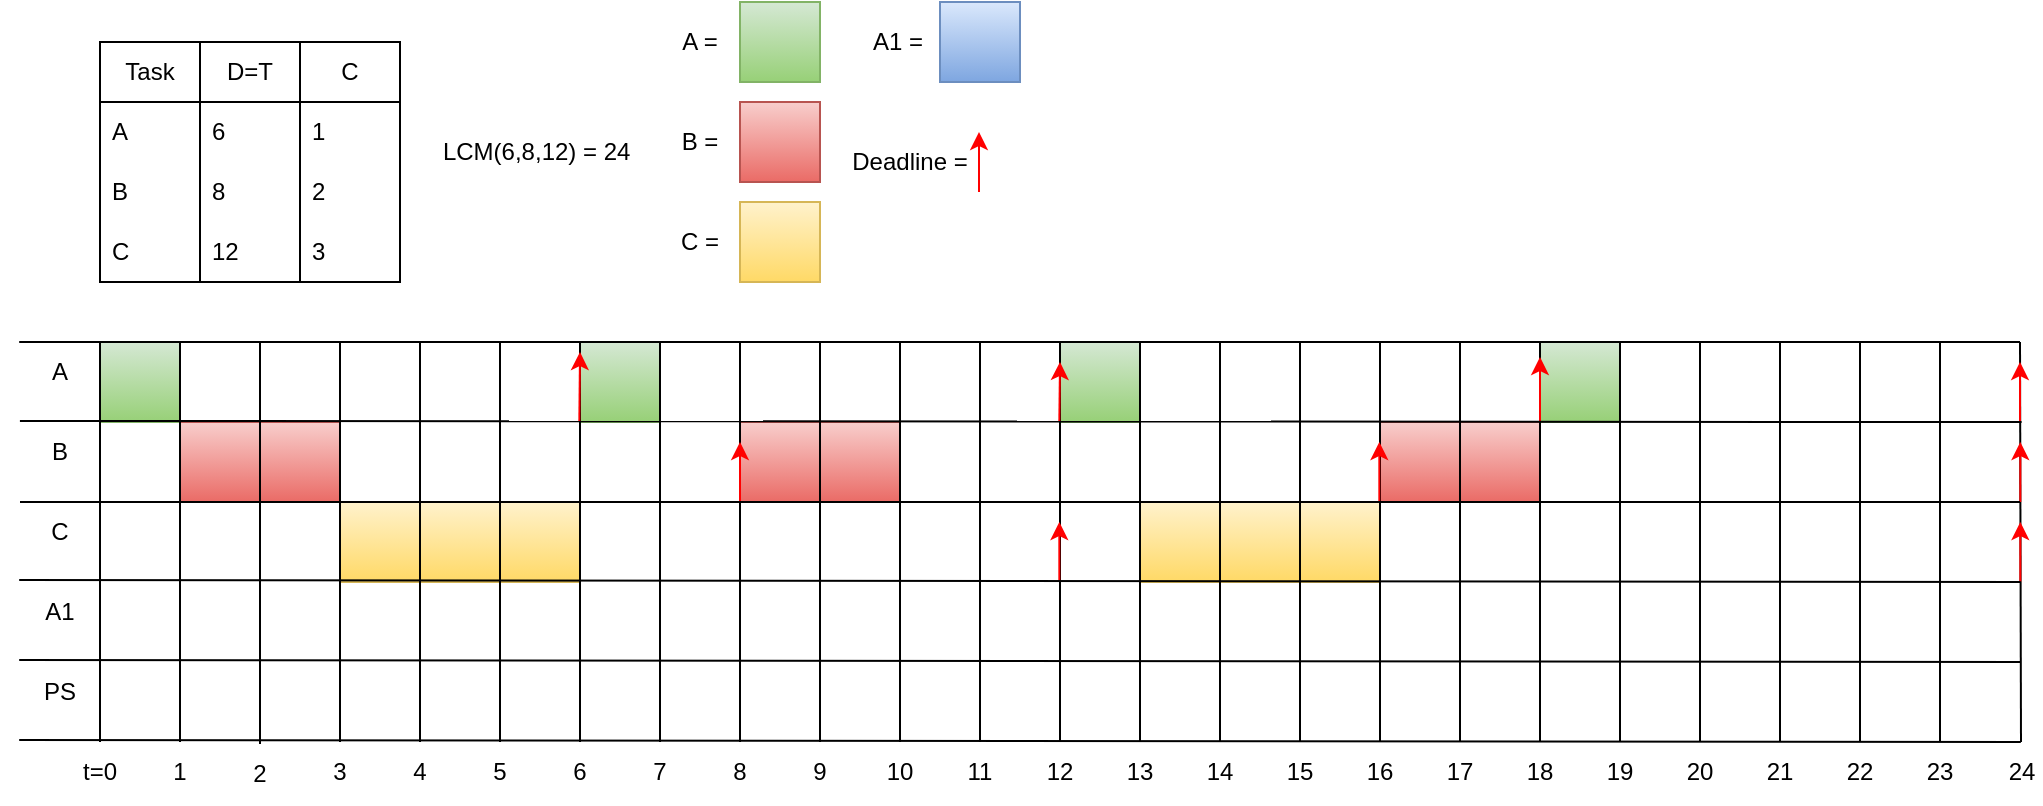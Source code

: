 <mxfile version="22.1.2" type="device">
  <diagram name="Sida-1" id="-WsY593zisbXtWdcAit5">
    <mxGraphModel dx="1100" dy="809" grid="1" gridSize="10" guides="1" tooltips="1" connect="1" arrows="1" fold="1" page="1" pageScale="1" pageWidth="827" pageHeight="1169" math="0" shadow="0">
      <root>
        <mxCell id="0" />
        <mxCell id="1" parent="0" />
        <mxCell id="75FLDHv0y2qRqVl6HH6_-1" value="" style="whiteSpace=wrap;html=1;aspect=fixed;fillColor=#d5e8d4;strokeColor=#82b366;gradientColor=#97d077;" vertex="1" parent="1">
          <mxGeometry x="800" y="200" width="40" height="40" as="geometry" />
        </mxCell>
        <mxCell id="75FLDHv0y2qRqVl6HH6_-2" value="" style="rounded=0;whiteSpace=wrap;html=1;fillColor=#f8cecc;strokeColor=#b85450;gradientColor=#ea6b66;" vertex="1" parent="1">
          <mxGeometry x="720" y="240" width="80" height="40" as="geometry" />
        </mxCell>
        <mxCell id="75FLDHv0y2qRqVl6HH6_-3" value="" style="rounded=0;whiteSpace=wrap;html=1;fillColor=#fff2cc;strokeColor=#d6b656;gradientColor=#ffd966;" vertex="1" parent="1">
          <mxGeometry x="600" y="280" width="120" height="40" as="geometry" />
        </mxCell>
        <mxCell id="75FLDHv0y2qRqVl6HH6_-4" value="" style="whiteSpace=wrap;html=1;aspect=fixed;fillColor=#d5e8d4;strokeColor=#82b366;gradientColor=#97d077;" vertex="1" parent="1">
          <mxGeometry x="560" y="200" width="40" height="40" as="geometry" />
        </mxCell>
        <mxCell id="75FLDHv0y2qRqVl6HH6_-5" value="" style="rounded=0;whiteSpace=wrap;html=1;fillColor=#f8cecc;strokeColor=#b85450;gradientColor=#ea6b66;" vertex="1" parent="1">
          <mxGeometry x="400" y="240" width="80" height="40" as="geometry" />
        </mxCell>
        <mxCell id="75FLDHv0y2qRqVl6HH6_-6" value="" style="whiteSpace=wrap;html=1;aspect=fixed;fillColor=#d5e8d4;strokeColor=#82b366;gradientColor=#97d077;" vertex="1" parent="1">
          <mxGeometry x="320" y="200" width="40" height="40" as="geometry" />
        </mxCell>
        <mxCell id="75FLDHv0y2qRqVl6HH6_-7" value="" style="rounded=0;whiteSpace=wrap;html=1;fillColor=#fff2cc;strokeColor=#d6b656;gradientColor=#ffd966;" vertex="1" parent="1">
          <mxGeometry x="200" y="280" width="120" height="40" as="geometry" />
        </mxCell>
        <mxCell id="75FLDHv0y2qRqVl6HH6_-8" value="" style="rounded=0;whiteSpace=wrap;html=1;fillColor=#f8cecc;strokeColor=#b85450;gradientColor=#ea6b66;" vertex="1" parent="1">
          <mxGeometry x="120" y="240" width="80" height="40" as="geometry" />
        </mxCell>
        <mxCell id="75FLDHv0y2qRqVl6HH6_-9" value="" style="whiteSpace=wrap;html=1;aspect=fixed;fillColor=#d5e8d4;strokeColor=#82b366;gradientColor=#97d077;" vertex="1" parent="1">
          <mxGeometry x="80" y="200" width="40" height="40" as="geometry" />
        </mxCell>
        <mxCell id="75FLDHv0y2qRqVl6HH6_-10" value="" style="endArrow=none;html=1;rounded=0;exitX=0.5;exitY=0;exitDx=0;exitDy=0;" edge="1" parent="1" source="75FLDHv0y2qRqVl6HH6_-57">
          <mxGeometry width="50" height="50" relative="1" as="geometry">
            <mxPoint x="80" y="360" as="sourcePoint" />
            <mxPoint x="80" y="200" as="targetPoint" />
            <Array as="points" />
          </mxGeometry>
        </mxCell>
        <mxCell id="75FLDHv0y2qRqVl6HH6_-11" value="" style="endArrow=none;html=1;rounded=0;exitX=0.5;exitY=0;exitDx=0;exitDy=0;" edge="1" parent="1" source="75FLDHv0y2qRqVl6HH6_-58">
          <mxGeometry width="50" height="50" relative="1" as="geometry">
            <mxPoint x="120" y="360" as="sourcePoint" />
            <mxPoint x="120" y="200" as="targetPoint" />
            <Array as="points" />
          </mxGeometry>
        </mxCell>
        <mxCell id="75FLDHv0y2qRqVl6HH6_-12" value="" style="endArrow=none;html=1;rounded=0;exitX=0.5;exitY=0;exitDx=0;exitDy=0;" edge="1" parent="1" source="75FLDHv0y2qRqVl6HH6_-59">
          <mxGeometry width="50" height="50" relative="1" as="geometry">
            <mxPoint x="160" y="360" as="sourcePoint" />
            <mxPoint x="160" y="200" as="targetPoint" />
            <Array as="points" />
          </mxGeometry>
        </mxCell>
        <mxCell id="75FLDHv0y2qRqVl6HH6_-13" value="" style="endArrow=none;html=1;rounded=0;exitX=0.5;exitY=0;exitDx=0;exitDy=0;" edge="1" parent="1" source="75FLDHv0y2qRqVl6HH6_-60">
          <mxGeometry width="50" height="50" relative="1" as="geometry">
            <mxPoint x="200" y="360" as="sourcePoint" />
            <mxPoint x="200" y="200" as="targetPoint" />
            <Array as="points" />
          </mxGeometry>
        </mxCell>
        <mxCell id="75FLDHv0y2qRqVl6HH6_-14" value="" style="endArrow=none;html=1;rounded=0;exitX=0.5;exitY=0;exitDx=0;exitDy=0;" edge="1" parent="1" source="75FLDHv0y2qRqVl6HH6_-61">
          <mxGeometry width="50" height="50" relative="1" as="geometry">
            <mxPoint x="240" y="360" as="sourcePoint" />
            <mxPoint x="240" y="200" as="targetPoint" />
            <Array as="points" />
          </mxGeometry>
        </mxCell>
        <mxCell id="75FLDHv0y2qRqVl6HH6_-15" value="" style="endArrow=none;html=1;rounded=0;exitX=0.5;exitY=0;exitDx=0;exitDy=0;" edge="1" parent="1" source="75FLDHv0y2qRqVl6HH6_-62">
          <mxGeometry width="50" height="50" relative="1" as="geometry">
            <mxPoint x="280" y="360" as="sourcePoint" />
            <mxPoint x="280" y="200" as="targetPoint" />
            <Array as="points" />
          </mxGeometry>
        </mxCell>
        <mxCell id="75FLDHv0y2qRqVl6HH6_-16" value="" style="endArrow=none;html=1;rounded=0;exitX=0.5;exitY=0;exitDx=0;exitDy=0;" edge="1" parent="1" source="75FLDHv0y2qRqVl6HH6_-63">
          <mxGeometry width="50" height="50" relative="1" as="geometry">
            <mxPoint x="320" y="360" as="sourcePoint" />
            <mxPoint x="320" y="200" as="targetPoint" />
            <Array as="points" />
          </mxGeometry>
        </mxCell>
        <mxCell id="75FLDHv0y2qRqVl6HH6_-17" value="" style="endArrow=none;html=1;rounded=0;exitX=0.5;exitY=0;exitDx=0;exitDy=0;" edge="1" parent="1" source="75FLDHv0y2qRqVl6HH6_-64">
          <mxGeometry width="50" height="50" relative="1" as="geometry">
            <mxPoint x="360" y="360" as="sourcePoint" />
            <mxPoint x="360" y="200" as="targetPoint" />
            <Array as="points" />
          </mxGeometry>
        </mxCell>
        <mxCell id="75FLDHv0y2qRqVl6HH6_-18" value="" style="endArrow=none;html=1;rounded=0;exitX=0.5;exitY=0;exitDx=0;exitDy=0;" edge="1" parent="1" source="75FLDHv0y2qRqVl6HH6_-65">
          <mxGeometry width="50" height="50" relative="1" as="geometry">
            <mxPoint x="400" y="360" as="sourcePoint" />
            <mxPoint x="400" y="200" as="targetPoint" />
            <Array as="points" />
          </mxGeometry>
        </mxCell>
        <mxCell id="75FLDHv0y2qRqVl6HH6_-19" value="" style="endArrow=none;html=1;rounded=0;exitX=0.5;exitY=0;exitDx=0;exitDy=0;" edge="1" parent="1" source="75FLDHv0y2qRqVl6HH6_-66">
          <mxGeometry width="50" height="50" relative="1" as="geometry">
            <mxPoint x="440" y="360" as="sourcePoint" />
            <mxPoint x="440" y="200" as="targetPoint" />
            <Array as="points" />
          </mxGeometry>
        </mxCell>
        <mxCell id="75FLDHv0y2qRqVl6HH6_-20" value="" style="endArrow=none;html=1;rounded=0;exitX=0.5;exitY=0;exitDx=0;exitDy=0;" edge="1" parent="1" source="75FLDHv0y2qRqVl6HH6_-67">
          <mxGeometry width="50" height="50" relative="1" as="geometry">
            <mxPoint x="480" y="360" as="sourcePoint" />
            <mxPoint x="480" y="200" as="targetPoint" />
            <Array as="points" />
          </mxGeometry>
        </mxCell>
        <mxCell id="75FLDHv0y2qRqVl6HH6_-21" value="" style="endArrow=none;html=1;rounded=0;exitX=0.5;exitY=0;exitDx=0;exitDy=0;" edge="1" parent="1" source="75FLDHv0y2qRqVl6HH6_-68">
          <mxGeometry width="50" height="50" relative="1" as="geometry">
            <mxPoint x="520" y="360" as="sourcePoint" />
            <mxPoint x="520" y="200" as="targetPoint" />
            <Array as="points" />
          </mxGeometry>
        </mxCell>
        <mxCell id="75FLDHv0y2qRqVl6HH6_-22" value="" style="endArrow=none;html=1;rounded=0;exitX=0.5;exitY=0;exitDx=0;exitDy=0;" edge="1" parent="1" source="75FLDHv0y2qRqVl6HH6_-69">
          <mxGeometry width="50" height="50" relative="1" as="geometry">
            <mxPoint x="560" y="360" as="sourcePoint" />
            <mxPoint x="560" y="200" as="targetPoint" />
            <Array as="points" />
          </mxGeometry>
        </mxCell>
        <mxCell id="75FLDHv0y2qRqVl6HH6_-23" value="" style="endArrow=none;html=1;rounded=0;exitX=0.5;exitY=0;exitDx=0;exitDy=0;" edge="1" parent="1" source="75FLDHv0y2qRqVl6HH6_-70">
          <mxGeometry width="50" height="50" relative="1" as="geometry">
            <mxPoint x="600" y="360" as="sourcePoint" />
            <mxPoint x="600" y="200" as="targetPoint" />
            <Array as="points" />
          </mxGeometry>
        </mxCell>
        <mxCell id="75FLDHv0y2qRqVl6HH6_-24" value="" style="endArrow=none;html=1;rounded=0;exitX=0.5;exitY=0;exitDx=0;exitDy=0;" edge="1" parent="1" source="75FLDHv0y2qRqVl6HH6_-71">
          <mxGeometry width="50" height="50" relative="1" as="geometry">
            <mxPoint x="640" y="360" as="sourcePoint" />
            <mxPoint x="640" y="200" as="targetPoint" />
            <Array as="points" />
          </mxGeometry>
        </mxCell>
        <mxCell id="75FLDHv0y2qRqVl6HH6_-25" value="" style="endArrow=none;html=1;rounded=0;exitX=0.5;exitY=0;exitDx=0;exitDy=0;" edge="1" parent="1" source="75FLDHv0y2qRqVl6HH6_-72">
          <mxGeometry width="50" height="50" relative="1" as="geometry">
            <mxPoint x="680" y="360" as="sourcePoint" />
            <mxPoint x="680" y="200" as="targetPoint" />
            <Array as="points" />
          </mxGeometry>
        </mxCell>
        <mxCell id="75FLDHv0y2qRqVl6HH6_-26" value="" style="endArrow=none;html=1;rounded=0;exitX=0.5;exitY=0;exitDx=0;exitDy=0;" edge="1" parent="1" source="75FLDHv0y2qRqVl6HH6_-73">
          <mxGeometry width="50" height="50" relative="1" as="geometry">
            <mxPoint x="720" y="360" as="sourcePoint" />
            <mxPoint x="720" y="200" as="targetPoint" />
            <Array as="points" />
          </mxGeometry>
        </mxCell>
        <mxCell id="75FLDHv0y2qRqVl6HH6_-27" value="" style="endArrow=none;html=1;rounded=0;exitX=0.5;exitY=0;exitDx=0;exitDy=0;" edge="1" parent="1" source="75FLDHv0y2qRqVl6HH6_-74">
          <mxGeometry width="50" height="50" relative="1" as="geometry">
            <mxPoint x="760" y="360" as="sourcePoint" />
            <mxPoint x="760" y="200" as="targetPoint" />
            <Array as="points" />
          </mxGeometry>
        </mxCell>
        <mxCell id="75FLDHv0y2qRqVl6HH6_-28" value="" style="endArrow=none;html=1;rounded=0;exitX=0.5;exitY=0;exitDx=0;exitDy=0;" edge="1" parent="1" source="75FLDHv0y2qRqVl6HH6_-75">
          <mxGeometry width="50" height="50" relative="1" as="geometry">
            <mxPoint x="800" y="360" as="sourcePoint" />
            <mxPoint x="800" y="200" as="targetPoint" />
            <Array as="points" />
          </mxGeometry>
        </mxCell>
        <mxCell id="75FLDHv0y2qRqVl6HH6_-29" value="" style="endArrow=none;html=1;rounded=0;exitX=0.5;exitY=0;exitDx=0;exitDy=0;" edge="1" parent="1" source="75FLDHv0y2qRqVl6HH6_-76">
          <mxGeometry width="50" height="50" relative="1" as="geometry">
            <mxPoint x="840" y="360" as="sourcePoint" />
            <mxPoint x="840" y="200" as="targetPoint" />
            <Array as="points" />
          </mxGeometry>
        </mxCell>
        <mxCell id="75FLDHv0y2qRqVl6HH6_-30" value="" style="endArrow=none;html=1;rounded=0;exitX=0.5;exitY=0;exitDx=0;exitDy=0;" edge="1" parent="1" source="75FLDHv0y2qRqVl6HH6_-77">
          <mxGeometry width="50" height="50" relative="1" as="geometry">
            <mxPoint x="880" y="360" as="sourcePoint" />
            <mxPoint x="880" y="200" as="targetPoint" />
            <Array as="points" />
          </mxGeometry>
        </mxCell>
        <mxCell id="75FLDHv0y2qRqVl6HH6_-31" value="" style="endArrow=none;html=1;rounded=0;exitX=0.5;exitY=0;exitDx=0;exitDy=0;" edge="1" parent="1" source="75FLDHv0y2qRqVl6HH6_-78">
          <mxGeometry width="50" height="50" relative="1" as="geometry">
            <mxPoint x="920" y="360" as="sourcePoint" />
            <mxPoint x="920" y="200" as="targetPoint" />
            <Array as="points" />
          </mxGeometry>
        </mxCell>
        <mxCell id="75FLDHv0y2qRqVl6HH6_-32" value="" style="endArrow=none;html=1;rounded=0;exitX=0.5;exitY=0;exitDx=0;exitDy=0;" edge="1" parent="1" source="75FLDHv0y2qRqVl6HH6_-79">
          <mxGeometry width="50" height="50" relative="1" as="geometry">
            <mxPoint x="960" y="360" as="sourcePoint" />
            <mxPoint x="960" y="200" as="targetPoint" />
            <Array as="points" />
          </mxGeometry>
        </mxCell>
        <mxCell id="75FLDHv0y2qRqVl6HH6_-33" value="" style="endArrow=none;html=1;rounded=0;exitX=0.5;exitY=0;exitDx=0;exitDy=0;" edge="1" parent="1" source="75FLDHv0y2qRqVl6HH6_-80">
          <mxGeometry width="50" height="50" relative="1" as="geometry">
            <mxPoint x="1000" y="360" as="sourcePoint" />
            <mxPoint x="1000" y="200" as="targetPoint" />
            <Array as="points" />
          </mxGeometry>
        </mxCell>
        <mxCell id="75FLDHv0y2qRqVl6HH6_-34" value="" style="endArrow=none;html=1;rounded=0;exitX=0.5;exitY=0;exitDx=0;exitDy=0;" edge="1" parent="1" source="75FLDHv0y2qRqVl6HH6_-81">
          <mxGeometry width="50" height="50" relative="1" as="geometry">
            <mxPoint x="1040" y="360" as="sourcePoint" />
            <mxPoint x="1040" y="200" as="targetPoint" />
            <Array as="points" />
          </mxGeometry>
        </mxCell>
        <mxCell id="75FLDHv0y2qRqVl6HH6_-35" value="A" style="text;html=1;strokeColor=none;fillColor=none;align=center;verticalAlign=middle;whiteSpace=wrap;rounded=0;" vertex="1" parent="1">
          <mxGeometry x="30" y="200" width="60" height="30" as="geometry" />
        </mxCell>
        <mxCell id="75FLDHv0y2qRqVl6HH6_-36" value="B" style="text;html=1;strokeColor=none;fillColor=none;align=center;verticalAlign=middle;whiteSpace=wrap;rounded=0;" vertex="1" parent="1">
          <mxGeometry x="30" y="240" width="60" height="30" as="geometry" />
        </mxCell>
        <mxCell id="75FLDHv0y2qRqVl6HH6_-37" value="C" style="text;html=1;strokeColor=none;fillColor=none;align=center;verticalAlign=middle;whiteSpace=wrap;rounded=0;" vertex="1" parent="1">
          <mxGeometry x="30" y="280" width="60" height="30" as="geometry" />
        </mxCell>
        <mxCell id="75FLDHv0y2qRqVl6HH6_-38" value="Task" style="swimlane;fontStyle=0;childLayout=stackLayout;horizontal=1;startSize=30;horizontalStack=0;resizeParent=1;resizeParentMax=0;resizeLast=0;collapsible=1;marginBottom=0;whiteSpace=wrap;html=1;" vertex="1" parent="1">
          <mxGeometry x="80" y="50" width="50" height="120" as="geometry" />
        </mxCell>
        <mxCell id="75FLDHv0y2qRqVl6HH6_-39" value="A" style="text;strokeColor=none;fillColor=none;align=left;verticalAlign=middle;spacingLeft=4;spacingRight=4;overflow=hidden;points=[[0,0.5],[1,0.5]];portConstraint=eastwest;rotatable=0;whiteSpace=wrap;html=1;" vertex="1" parent="75FLDHv0y2qRqVl6HH6_-38">
          <mxGeometry y="30" width="50" height="30" as="geometry" />
        </mxCell>
        <mxCell id="75FLDHv0y2qRqVl6HH6_-40" value="B" style="text;strokeColor=none;fillColor=none;align=left;verticalAlign=middle;spacingLeft=4;spacingRight=4;overflow=hidden;points=[[0,0.5],[1,0.5]];portConstraint=eastwest;rotatable=0;whiteSpace=wrap;html=1;" vertex="1" parent="75FLDHv0y2qRqVl6HH6_-38">
          <mxGeometry y="60" width="50" height="30" as="geometry" />
        </mxCell>
        <mxCell id="75FLDHv0y2qRqVl6HH6_-41" value="C" style="text;strokeColor=none;fillColor=none;align=left;verticalAlign=middle;spacingLeft=4;spacingRight=4;overflow=hidden;points=[[0,0.5],[1,0.5]];portConstraint=eastwest;rotatable=0;whiteSpace=wrap;html=1;" vertex="1" parent="75FLDHv0y2qRqVl6HH6_-38">
          <mxGeometry y="90" width="50" height="30" as="geometry" />
        </mxCell>
        <mxCell id="75FLDHv0y2qRqVl6HH6_-42" value="D=T" style="swimlane;fontStyle=0;childLayout=stackLayout;horizontal=1;startSize=30;horizontalStack=0;resizeParent=1;resizeParentMax=0;resizeLast=0;collapsible=1;marginBottom=0;whiteSpace=wrap;html=1;" vertex="1" parent="1">
          <mxGeometry x="130" y="50" width="50" height="120" as="geometry" />
        </mxCell>
        <mxCell id="75FLDHv0y2qRqVl6HH6_-43" value="6" style="text;strokeColor=none;fillColor=none;align=left;verticalAlign=middle;spacingLeft=4;spacingRight=4;overflow=hidden;points=[[0,0.5],[1,0.5]];portConstraint=eastwest;rotatable=0;whiteSpace=wrap;html=1;" vertex="1" parent="75FLDHv0y2qRqVl6HH6_-42">
          <mxGeometry y="30" width="50" height="30" as="geometry" />
        </mxCell>
        <mxCell id="75FLDHv0y2qRqVl6HH6_-44" value="8" style="text;strokeColor=none;fillColor=none;align=left;verticalAlign=middle;spacingLeft=4;spacingRight=4;overflow=hidden;points=[[0,0.5],[1,0.5]];portConstraint=eastwest;rotatable=0;whiteSpace=wrap;html=1;" vertex="1" parent="75FLDHv0y2qRqVl6HH6_-42">
          <mxGeometry y="60" width="50" height="30" as="geometry" />
        </mxCell>
        <mxCell id="75FLDHv0y2qRqVl6HH6_-45" value="12" style="text;strokeColor=none;fillColor=none;align=left;verticalAlign=middle;spacingLeft=4;spacingRight=4;overflow=hidden;points=[[0,0.5],[1,0.5]];portConstraint=eastwest;rotatable=0;whiteSpace=wrap;html=1;" vertex="1" parent="75FLDHv0y2qRqVl6HH6_-42">
          <mxGeometry y="90" width="50" height="30" as="geometry" />
        </mxCell>
        <mxCell id="75FLDHv0y2qRqVl6HH6_-46" value="C" style="swimlane;fontStyle=0;childLayout=stackLayout;horizontal=1;startSize=30;horizontalStack=0;resizeParent=1;resizeParentMax=0;resizeLast=0;collapsible=1;marginBottom=0;whiteSpace=wrap;html=1;" vertex="1" parent="1">
          <mxGeometry x="180" y="50" width="50" height="120" as="geometry" />
        </mxCell>
        <mxCell id="75FLDHv0y2qRqVl6HH6_-47" value="1" style="text;strokeColor=none;fillColor=none;align=left;verticalAlign=middle;spacingLeft=4;spacingRight=4;overflow=hidden;points=[[0,0.5],[1,0.5]];portConstraint=eastwest;rotatable=0;whiteSpace=wrap;html=1;" vertex="1" parent="75FLDHv0y2qRqVl6HH6_-46">
          <mxGeometry y="30" width="50" height="30" as="geometry" />
        </mxCell>
        <mxCell id="75FLDHv0y2qRqVl6HH6_-48" value="2" style="text;strokeColor=none;fillColor=none;align=left;verticalAlign=middle;spacingLeft=4;spacingRight=4;overflow=hidden;points=[[0,0.5],[1,0.5]];portConstraint=eastwest;rotatable=0;whiteSpace=wrap;html=1;" vertex="1" parent="75FLDHv0y2qRqVl6HH6_-46">
          <mxGeometry y="60" width="50" height="30" as="geometry" />
        </mxCell>
        <mxCell id="75FLDHv0y2qRqVl6HH6_-49" value="3" style="text;strokeColor=none;fillColor=none;align=left;verticalAlign=middle;spacingLeft=4;spacingRight=4;overflow=hidden;points=[[0,0.5],[1,0.5]];portConstraint=eastwest;rotatable=0;whiteSpace=wrap;html=1;" vertex="1" parent="75FLDHv0y2qRqVl6HH6_-46">
          <mxGeometry y="90" width="50" height="30" as="geometry" />
        </mxCell>
        <mxCell id="75FLDHv0y2qRqVl6HH6_-50" value="LCM(6,8,12) = 24&amp;nbsp;" style="text;html=1;strokeColor=none;fillColor=none;align=center;verticalAlign=middle;whiteSpace=wrap;rounded=0;" vertex="1" parent="1">
          <mxGeometry x="250" y="90" width="100" height="30" as="geometry" />
        </mxCell>
        <mxCell id="75FLDHv0y2qRqVl6HH6_-51" value="" style="whiteSpace=wrap;html=1;aspect=fixed;fillColor=#fff2cc;strokeColor=#d6b656;gradientColor=#ffd966;" vertex="1" parent="1">
          <mxGeometry x="400" y="130" width="40" height="40" as="geometry" />
        </mxCell>
        <mxCell id="75FLDHv0y2qRqVl6HH6_-52" value="" style="whiteSpace=wrap;html=1;aspect=fixed;fillColor=#f8cecc;strokeColor=#b85450;gradientColor=#ea6b66;" vertex="1" parent="1">
          <mxGeometry x="400" y="80" width="40" height="40" as="geometry" />
        </mxCell>
        <mxCell id="75FLDHv0y2qRqVl6HH6_-53" value="" style="whiteSpace=wrap;html=1;aspect=fixed;fillColor=#d5e8d4;strokeColor=#82b366;gradientColor=#97d077;" vertex="1" parent="1">
          <mxGeometry x="400" y="30" width="40" height="40" as="geometry" />
        </mxCell>
        <mxCell id="75FLDHv0y2qRqVl6HH6_-54" value="A =" style="text;html=1;strokeColor=none;fillColor=none;align=center;verticalAlign=middle;whiteSpace=wrap;rounded=0;" vertex="1" parent="1">
          <mxGeometry x="350" y="35" width="60" height="30" as="geometry" />
        </mxCell>
        <mxCell id="75FLDHv0y2qRqVl6HH6_-55" value="B =" style="text;html=1;strokeColor=none;fillColor=none;align=center;verticalAlign=middle;whiteSpace=wrap;rounded=0;" vertex="1" parent="1">
          <mxGeometry x="350" y="85" width="60" height="30" as="geometry" />
        </mxCell>
        <mxCell id="75FLDHv0y2qRqVl6HH6_-56" value="C =" style="text;html=1;strokeColor=none;fillColor=none;align=center;verticalAlign=middle;whiteSpace=wrap;rounded=0;" vertex="1" parent="1">
          <mxGeometry x="350" y="135" width="60" height="30" as="geometry" />
        </mxCell>
        <mxCell id="75FLDHv0y2qRqVl6HH6_-57" value="t=0" style="text;html=1;strokeColor=none;fillColor=none;align=center;verticalAlign=middle;whiteSpace=wrap;rounded=0;" vertex="1" parent="1">
          <mxGeometry x="60" y="400" width="40" height="30" as="geometry" />
        </mxCell>
        <mxCell id="75FLDHv0y2qRqVl6HH6_-58" value="1" style="text;html=1;strokeColor=none;fillColor=none;align=center;verticalAlign=middle;whiteSpace=wrap;rounded=0;" vertex="1" parent="1">
          <mxGeometry x="110" y="400" width="20" height="30" as="geometry" />
        </mxCell>
        <mxCell id="75FLDHv0y2qRqVl6HH6_-59" value="2" style="text;html=1;strokeColor=none;fillColor=none;align=center;verticalAlign=middle;whiteSpace=wrap;rounded=0;" vertex="1" parent="1">
          <mxGeometry x="150" y="401" width="20" height="30" as="geometry" />
        </mxCell>
        <mxCell id="75FLDHv0y2qRqVl6HH6_-60" value="3" style="text;html=1;strokeColor=none;fillColor=none;align=center;verticalAlign=middle;whiteSpace=wrap;rounded=0;" vertex="1" parent="1">
          <mxGeometry x="190" y="400" width="20" height="30" as="geometry" />
        </mxCell>
        <mxCell id="75FLDHv0y2qRqVl6HH6_-61" value="4" style="text;html=1;strokeColor=none;fillColor=none;align=center;verticalAlign=middle;whiteSpace=wrap;rounded=0;" vertex="1" parent="1">
          <mxGeometry x="230" y="400" width="20" height="30" as="geometry" />
        </mxCell>
        <mxCell id="75FLDHv0y2qRqVl6HH6_-62" value="5" style="text;html=1;strokeColor=none;fillColor=none;align=center;verticalAlign=middle;whiteSpace=wrap;rounded=0;" vertex="1" parent="1">
          <mxGeometry x="270" y="400" width="20" height="30" as="geometry" />
        </mxCell>
        <mxCell id="75FLDHv0y2qRqVl6HH6_-63" value="6" style="text;html=1;strokeColor=none;fillColor=none;align=center;verticalAlign=middle;whiteSpace=wrap;rounded=0;" vertex="1" parent="1">
          <mxGeometry x="310" y="400" width="20" height="30" as="geometry" />
        </mxCell>
        <mxCell id="75FLDHv0y2qRqVl6HH6_-64" value="7" style="text;html=1;strokeColor=none;fillColor=none;align=center;verticalAlign=middle;whiteSpace=wrap;rounded=0;" vertex="1" parent="1">
          <mxGeometry x="350" y="400" width="20" height="30" as="geometry" />
        </mxCell>
        <mxCell id="75FLDHv0y2qRqVl6HH6_-65" value="8" style="text;html=1;strokeColor=none;fillColor=none;align=center;verticalAlign=middle;whiteSpace=wrap;rounded=0;" vertex="1" parent="1">
          <mxGeometry x="390" y="400" width="20" height="30" as="geometry" />
        </mxCell>
        <mxCell id="75FLDHv0y2qRqVl6HH6_-66" value="9" style="text;html=1;strokeColor=none;fillColor=none;align=center;verticalAlign=middle;whiteSpace=wrap;rounded=0;" vertex="1" parent="1">
          <mxGeometry x="430" y="400" width="20" height="30" as="geometry" />
        </mxCell>
        <mxCell id="75FLDHv0y2qRqVl6HH6_-67" value="10" style="text;html=1;strokeColor=none;fillColor=none;align=center;verticalAlign=middle;whiteSpace=wrap;rounded=0;" vertex="1" parent="1">
          <mxGeometry x="470" y="400" width="20" height="30" as="geometry" />
        </mxCell>
        <mxCell id="75FLDHv0y2qRqVl6HH6_-68" value="11" style="text;html=1;strokeColor=none;fillColor=none;align=center;verticalAlign=middle;whiteSpace=wrap;rounded=0;" vertex="1" parent="1">
          <mxGeometry x="510" y="400" width="20" height="30" as="geometry" />
        </mxCell>
        <mxCell id="75FLDHv0y2qRqVl6HH6_-69" value="12" style="text;html=1;strokeColor=none;fillColor=none;align=center;verticalAlign=middle;whiteSpace=wrap;rounded=0;" vertex="1" parent="1">
          <mxGeometry x="550" y="400" width="20" height="30" as="geometry" />
        </mxCell>
        <mxCell id="75FLDHv0y2qRqVl6HH6_-70" value="13" style="text;html=1;strokeColor=none;fillColor=none;align=center;verticalAlign=middle;whiteSpace=wrap;rounded=0;" vertex="1" parent="1">
          <mxGeometry x="590" y="400" width="20" height="30" as="geometry" />
        </mxCell>
        <mxCell id="75FLDHv0y2qRqVl6HH6_-71" value="14" style="text;html=1;strokeColor=none;fillColor=none;align=center;verticalAlign=middle;whiteSpace=wrap;rounded=0;" vertex="1" parent="1">
          <mxGeometry x="630" y="400" width="20" height="30" as="geometry" />
        </mxCell>
        <mxCell id="75FLDHv0y2qRqVl6HH6_-72" value="15" style="text;html=1;strokeColor=none;fillColor=none;align=center;verticalAlign=middle;whiteSpace=wrap;rounded=0;" vertex="1" parent="1">
          <mxGeometry x="670" y="400" width="20" height="30" as="geometry" />
        </mxCell>
        <mxCell id="75FLDHv0y2qRqVl6HH6_-73" value="16" style="text;html=1;strokeColor=none;fillColor=none;align=center;verticalAlign=middle;whiteSpace=wrap;rounded=0;" vertex="1" parent="1">
          <mxGeometry x="710" y="400" width="20" height="30" as="geometry" />
        </mxCell>
        <mxCell id="75FLDHv0y2qRqVl6HH6_-74" value="17" style="text;html=1;strokeColor=none;fillColor=none;align=center;verticalAlign=middle;whiteSpace=wrap;rounded=0;" vertex="1" parent="1">
          <mxGeometry x="750" y="400" width="20" height="30" as="geometry" />
        </mxCell>
        <mxCell id="75FLDHv0y2qRqVl6HH6_-75" value="18" style="text;html=1;strokeColor=none;fillColor=none;align=center;verticalAlign=middle;whiteSpace=wrap;rounded=0;" vertex="1" parent="1">
          <mxGeometry x="790" y="400" width="20" height="30" as="geometry" />
        </mxCell>
        <mxCell id="75FLDHv0y2qRqVl6HH6_-76" value="19" style="text;html=1;strokeColor=none;fillColor=none;align=center;verticalAlign=middle;whiteSpace=wrap;rounded=0;" vertex="1" parent="1">
          <mxGeometry x="830" y="400" width="20" height="30" as="geometry" />
        </mxCell>
        <mxCell id="75FLDHv0y2qRqVl6HH6_-77" value="20" style="text;html=1;strokeColor=none;fillColor=none;align=center;verticalAlign=middle;whiteSpace=wrap;rounded=0;" vertex="1" parent="1">
          <mxGeometry x="870" y="400" width="20" height="30" as="geometry" />
        </mxCell>
        <mxCell id="75FLDHv0y2qRqVl6HH6_-78" value="21" style="text;html=1;strokeColor=none;fillColor=none;align=center;verticalAlign=middle;whiteSpace=wrap;rounded=0;" vertex="1" parent="1">
          <mxGeometry x="910" y="400" width="20" height="30" as="geometry" />
        </mxCell>
        <mxCell id="75FLDHv0y2qRqVl6HH6_-79" value="22" style="text;html=1;strokeColor=none;fillColor=none;align=center;verticalAlign=middle;whiteSpace=wrap;rounded=0;" vertex="1" parent="1">
          <mxGeometry x="950" y="400" width="20" height="30" as="geometry" />
        </mxCell>
        <mxCell id="75FLDHv0y2qRqVl6HH6_-80" value="23" style="text;html=1;strokeColor=none;fillColor=none;align=center;verticalAlign=middle;whiteSpace=wrap;rounded=0;" vertex="1" parent="1">
          <mxGeometry x="990" y="400" width="20" height="30" as="geometry" />
        </mxCell>
        <mxCell id="75FLDHv0y2qRqVl6HH6_-81" value="24" style="text;html=1;strokeColor=none;fillColor=none;align=center;verticalAlign=middle;whiteSpace=wrap;rounded=0;" vertex="1" parent="1">
          <mxGeometry x="1030.5" y="400" width="20" height="30" as="geometry" />
        </mxCell>
        <mxCell id="75FLDHv0y2qRqVl6HH6_-82" value="A1" style="text;html=1;strokeColor=none;fillColor=none;align=center;verticalAlign=middle;whiteSpace=wrap;rounded=0;" vertex="1" parent="1">
          <mxGeometry x="30" y="320" width="60" height="30" as="geometry" />
        </mxCell>
        <mxCell id="75FLDHv0y2qRqVl6HH6_-83" value="PS" style="text;html=1;strokeColor=none;fillColor=none;align=center;verticalAlign=middle;whiteSpace=wrap;rounded=0;" vertex="1" parent="1">
          <mxGeometry x="30" y="360" width="60" height="30" as="geometry" />
        </mxCell>
        <mxCell id="75FLDHv0y2qRqVl6HH6_-84" value="" style="endArrow=classic;html=1;rounded=0;strokeColor=#FF0000;" edge="1" parent="1">
          <mxGeometry width="50" height="50" relative="1" as="geometry">
            <mxPoint x="519.5" y="125" as="sourcePoint" />
            <mxPoint x="519.5" y="95" as="targetPoint" />
          </mxGeometry>
        </mxCell>
        <mxCell id="75FLDHv0y2qRqVl6HH6_-85" value="" style="endArrow=classic;html=1;rounded=0;strokeColor=#FF0000;" edge="1" parent="1">
          <mxGeometry width="50" height="50" relative="1" as="geometry">
            <mxPoint x="319.66" y="240" as="sourcePoint" />
            <mxPoint x="320" y="205" as="targetPoint" />
          </mxGeometry>
        </mxCell>
        <mxCell id="75FLDHv0y2qRqVl6HH6_-86" value="" style="endArrow=classic;html=1;rounded=0;strokeColor=#FF0000;" edge="1" parent="1">
          <mxGeometry width="50" height="50" relative="1" as="geometry">
            <mxPoint x="559.66" y="240" as="sourcePoint" />
            <mxPoint x="560" y="210" as="targetPoint" />
          </mxGeometry>
        </mxCell>
        <mxCell id="75FLDHv0y2qRqVl6HH6_-87" value="" style="endArrow=classic;html=1;rounded=0;strokeColor=#FF0000;" edge="1" parent="1">
          <mxGeometry width="50" height="50" relative="1" as="geometry">
            <mxPoint x="800" y="240" as="sourcePoint" />
            <mxPoint x="800" y="207.5" as="targetPoint" />
          </mxGeometry>
        </mxCell>
        <mxCell id="75FLDHv0y2qRqVl6HH6_-88" value="" style="endArrow=classic;html=1;rounded=0;strokeColor=#FF0000;" edge="1" parent="1">
          <mxGeometry width="50" height="50" relative="1" as="geometry">
            <mxPoint x="1040" y="240" as="sourcePoint" />
            <mxPoint x="1040" y="210" as="targetPoint" />
          </mxGeometry>
        </mxCell>
        <mxCell id="75FLDHv0y2qRqVl6HH6_-89" value="" style="endArrow=classic;html=1;rounded=0;strokeColor=#FF0000;" edge="1" parent="1">
          <mxGeometry width="50" height="50" relative="1" as="geometry">
            <mxPoint x="400" y="280" as="sourcePoint" />
            <mxPoint x="400" y="250" as="targetPoint" />
          </mxGeometry>
        </mxCell>
        <mxCell id="75FLDHv0y2qRqVl6HH6_-90" value="" style="endArrow=classic;html=1;rounded=0;strokeColor=#FF0000;" edge="1" parent="1">
          <mxGeometry width="50" height="50" relative="1" as="geometry">
            <mxPoint x="719.66" y="280" as="sourcePoint" />
            <mxPoint x="719.66" y="250" as="targetPoint" />
          </mxGeometry>
        </mxCell>
        <mxCell id="75FLDHv0y2qRqVl6HH6_-91" value="" style="endArrow=classic;html=1;rounded=0;strokeColor=#FF0000;" edge="1" parent="1">
          <mxGeometry width="50" height="50" relative="1" as="geometry">
            <mxPoint x="1040.16" y="280" as="sourcePoint" />
            <mxPoint x="1040.16" y="250" as="targetPoint" />
          </mxGeometry>
        </mxCell>
        <mxCell id="75FLDHv0y2qRqVl6HH6_-92" value="" style="endArrow=classic;html=1;rounded=0;strokeColor=#FF0000;" edge="1" parent="1">
          <mxGeometry width="50" height="50" relative="1" as="geometry">
            <mxPoint x="1040.16" y="320" as="sourcePoint" />
            <mxPoint x="1040.16" y="290" as="targetPoint" />
          </mxGeometry>
        </mxCell>
        <mxCell id="75FLDHv0y2qRqVl6HH6_-93" value="" style="endArrow=classic;html=1;rounded=0;strokeColor=#FF0000;" edge="1" parent="1">
          <mxGeometry width="50" height="50" relative="1" as="geometry">
            <mxPoint x="559.66" y="320" as="sourcePoint" />
            <mxPoint x="559.66" y="290" as="targetPoint" />
          </mxGeometry>
        </mxCell>
        <mxCell id="75FLDHv0y2qRqVl6HH6_-94" value="Deadline =" style="text;html=1;strokeColor=none;fillColor=none;align=center;verticalAlign=middle;whiteSpace=wrap;rounded=0;" vertex="1" parent="1">
          <mxGeometry x="450" y="95" width="70" height="30" as="geometry" />
        </mxCell>
        <mxCell id="75FLDHv0y2qRqVl6HH6_-97" value="" style="endArrow=none;html=1;rounded=0;exitX=0.166;exitY=-0.017;exitDx=0;exitDy=0;exitPerimeter=0;" edge="1" parent="1" source="75FLDHv0y2qRqVl6HH6_-36">
          <mxGeometry width="50" height="50" relative="1" as="geometry">
            <mxPoint x="510" y="210" as="sourcePoint" />
            <mxPoint x="1040.8" y="240" as="targetPoint" />
          </mxGeometry>
        </mxCell>
        <mxCell id="75FLDHv0y2qRqVl6HH6_-98" value="" style="endArrow=none;html=1;rounded=0;" edge="1" parent="1">
          <mxGeometry width="50" height="50" relative="1" as="geometry">
            <mxPoint x="40" y="280" as="sourcePoint" />
            <mxPoint x="1040" y="280" as="targetPoint" />
          </mxGeometry>
        </mxCell>
        <mxCell id="75FLDHv0y2qRqVl6HH6_-99" value="" style="endArrow=none;html=1;rounded=0;exitX=0.166;exitY=-0.017;exitDx=0;exitDy=0;exitPerimeter=0;" edge="1" parent="1">
          <mxGeometry width="50" height="50" relative="1" as="geometry">
            <mxPoint x="39.6" y="319" as="sourcePoint" />
            <mxPoint x="1040.4" y="320" as="targetPoint" />
          </mxGeometry>
        </mxCell>
        <mxCell id="75FLDHv0y2qRqVl6HH6_-100" value="" style="endArrow=none;html=1;rounded=0;exitX=0.166;exitY=-0.017;exitDx=0;exitDy=0;exitPerimeter=0;" edge="1" parent="1">
          <mxGeometry width="50" height="50" relative="1" as="geometry">
            <mxPoint x="39.6" y="359" as="sourcePoint" />
            <mxPoint x="1040.4" y="360" as="targetPoint" />
          </mxGeometry>
        </mxCell>
        <mxCell id="75FLDHv0y2qRqVl6HH6_-101" value="" style="endArrow=none;html=1;rounded=0;exitX=0.166;exitY=-0.017;exitDx=0;exitDy=0;exitPerimeter=0;" edge="1" parent="1">
          <mxGeometry width="50" height="50" relative="1" as="geometry">
            <mxPoint x="39.6" y="399" as="sourcePoint" />
            <mxPoint x="1040.4" y="400" as="targetPoint" />
          </mxGeometry>
        </mxCell>
        <mxCell id="75FLDHv0y2qRqVl6HH6_-102" value="" style="endArrow=none;html=1;rounded=0;exitX=0.166;exitY=-0.017;exitDx=0;exitDy=0;exitPerimeter=0;" edge="1" parent="1">
          <mxGeometry width="50" height="50" relative="1" as="geometry">
            <mxPoint x="39.6" y="200" as="sourcePoint" />
            <mxPoint x="1040" y="200" as="targetPoint" />
          </mxGeometry>
        </mxCell>
        <mxCell id="75FLDHv0y2qRqVl6HH6_-106" value="" style="whiteSpace=wrap;html=1;aspect=fixed;fillColor=#dae8fc;strokeColor=#6c8ebf;gradientColor=#7ea6e0;" vertex="1" parent="1">
          <mxGeometry x="500" y="30" width="40" height="40" as="geometry" />
        </mxCell>
        <mxCell id="75FLDHv0y2qRqVl6HH6_-107" value="A1 =" style="text;html=1;strokeColor=none;fillColor=none;align=center;verticalAlign=middle;whiteSpace=wrap;rounded=0;" vertex="1" parent="1">
          <mxGeometry x="449.31" y="35" width="60" height="30" as="geometry" />
        </mxCell>
      </root>
    </mxGraphModel>
  </diagram>
</mxfile>

